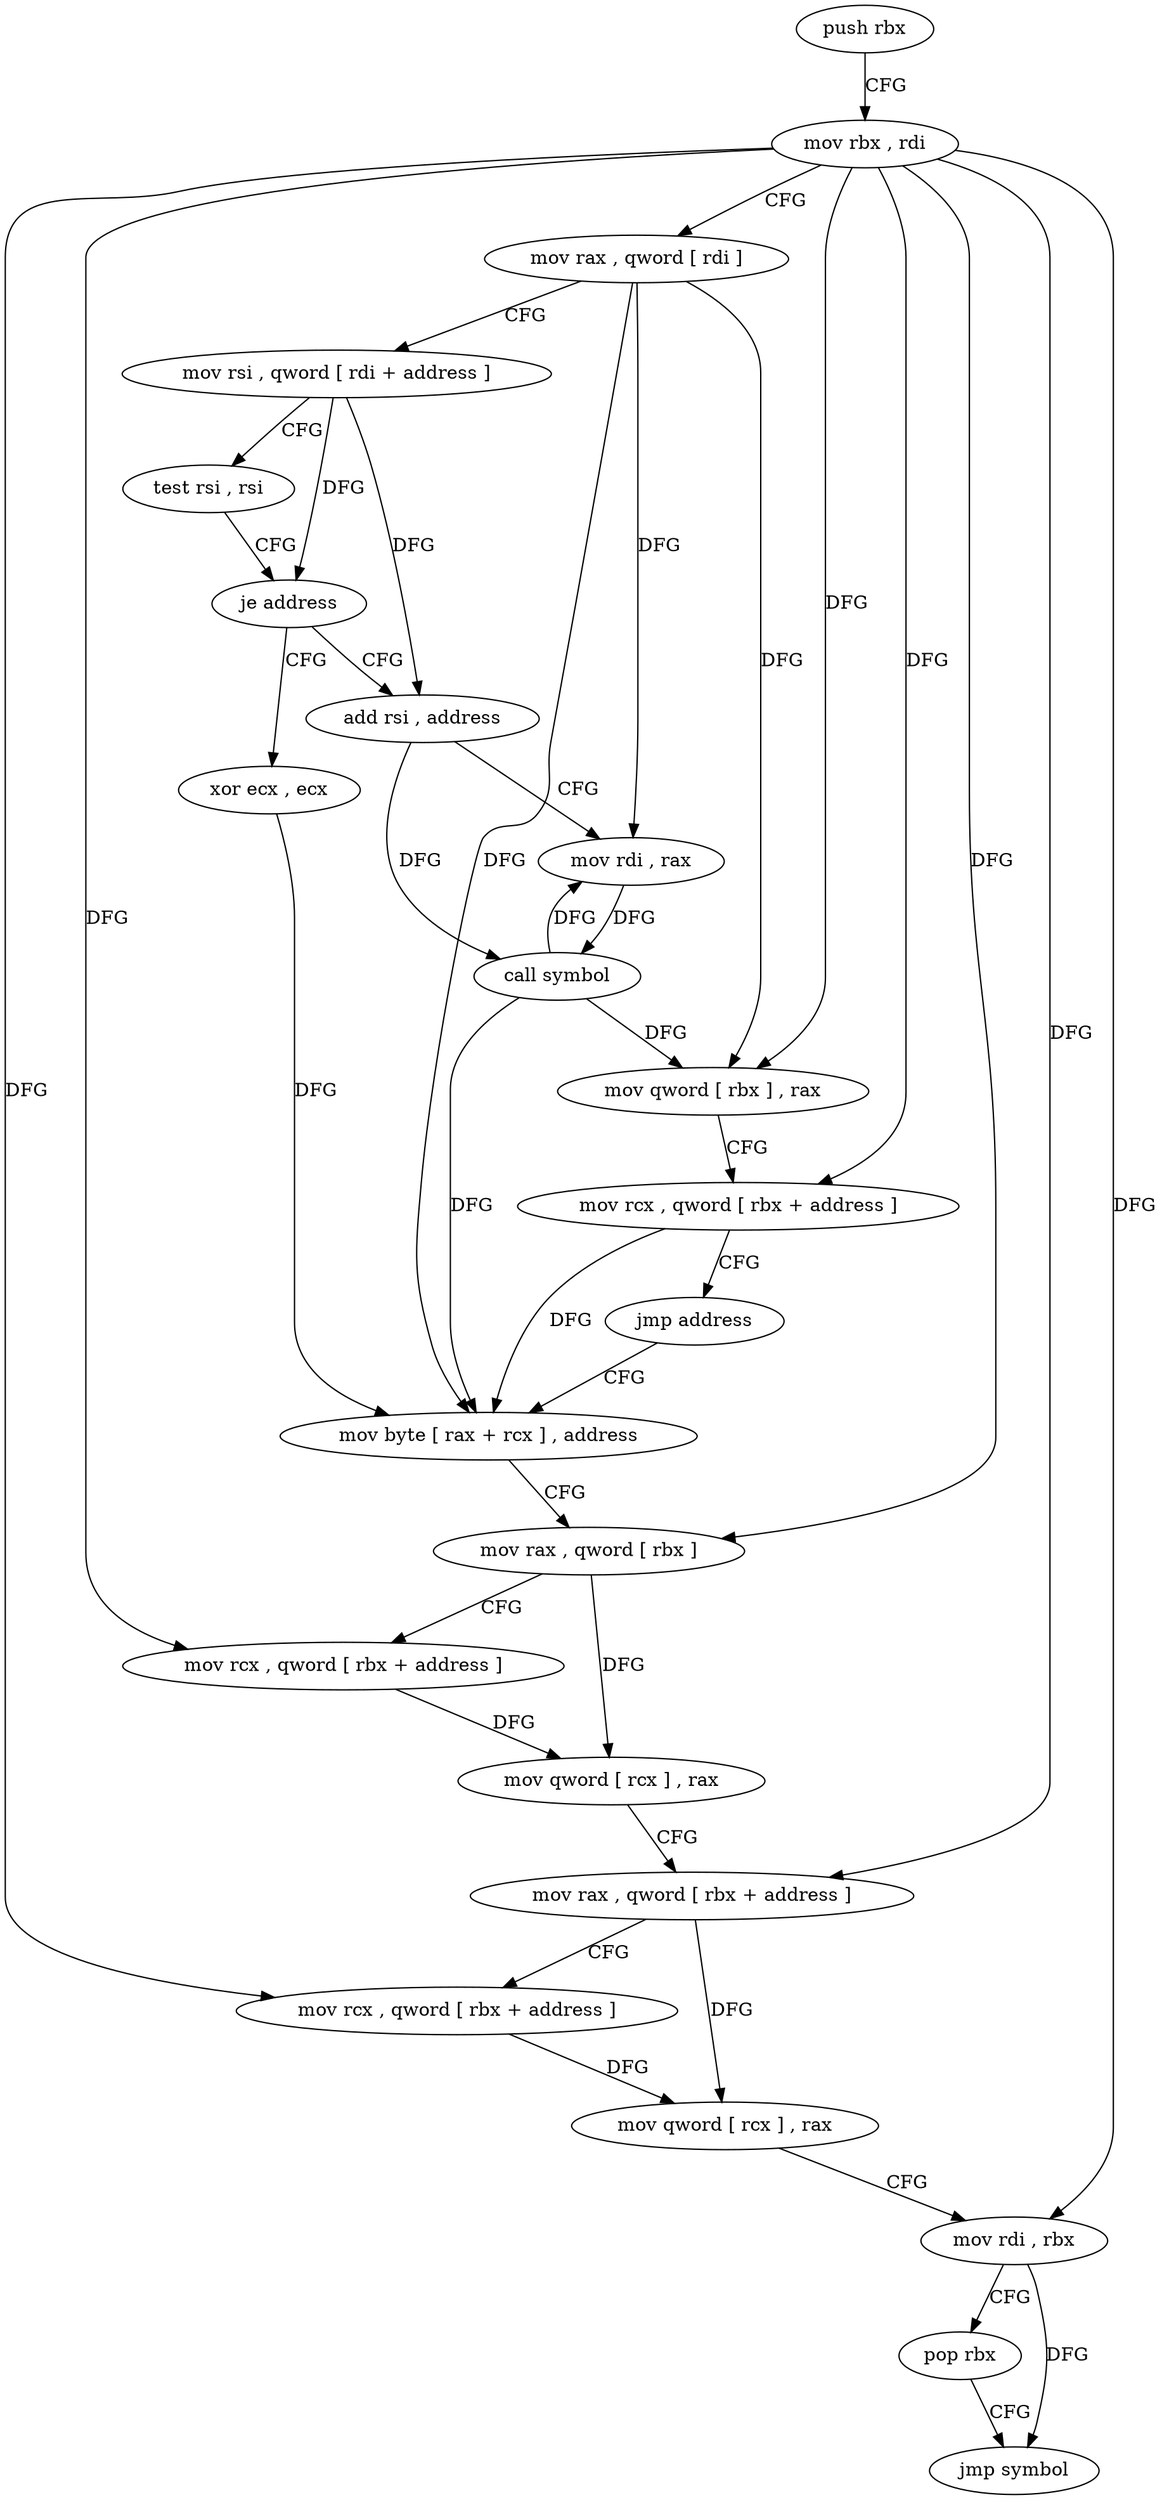 digraph "func" {
"149408" [label = "push rbx" ]
"149409" [label = "mov rbx , rdi" ]
"149412" [label = "mov rax , qword [ rdi ]" ]
"149415" [label = "mov rsi , qword [ rdi + address ]" ]
"149419" [label = "test rsi , rsi" ]
"149422" [label = "je address" ]
"149445" [label = "xor ecx , ecx" ]
"149424" [label = "add rsi , address" ]
"149447" [label = "mov byte [ rax + rcx ] , address" ]
"149428" [label = "mov rdi , rax" ]
"149431" [label = "call symbol" ]
"149436" [label = "mov qword [ rbx ] , rax" ]
"149439" [label = "mov rcx , qword [ rbx + address ]" ]
"149443" [label = "jmp address" ]
"149451" [label = "mov rax , qword [ rbx ]" ]
"149454" [label = "mov rcx , qword [ rbx + address ]" ]
"149458" [label = "mov qword [ rcx ] , rax" ]
"149461" [label = "mov rax , qword [ rbx + address ]" ]
"149465" [label = "mov rcx , qword [ rbx + address ]" ]
"149469" [label = "mov qword [ rcx ] , rax" ]
"149472" [label = "mov rdi , rbx" ]
"149475" [label = "pop rbx" ]
"149476" [label = "jmp symbol" ]
"149408" -> "149409" [ label = "CFG" ]
"149409" -> "149412" [ label = "CFG" ]
"149409" -> "149436" [ label = "DFG" ]
"149409" -> "149439" [ label = "DFG" ]
"149409" -> "149451" [ label = "DFG" ]
"149409" -> "149454" [ label = "DFG" ]
"149409" -> "149461" [ label = "DFG" ]
"149409" -> "149465" [ label = "DFG" ]
"149409" -> "149472" [ label = "DFG" ]
"149412" -> "149415" [ label = "CFG" ]
"149412" -> "149428" [ label = "DFG" ]
"149412" -> "149436" [ label = "DFG" ]
"149412" -> "149447" [ label = "DFG" ]
"149415" -> "149419" [ label = "CFG" ]
"149415" -> "149422" [ label = "DFG" ]
"149415" -> "149424" [ label = "DFG" ]
"149419" -> "149422" [ label = "CFG" ]
"149422" -> "149445" [ label = "CFG" ]
"149422" -> "149424" [ label = "CFG" ]
"149445" -> "149447" [ label = "DFG" ]
"149424" -> "149428" [ label = "CFG" ]
"149424" -> "149431" [ label = "DFG" ]
"149447" -> "149451" [ label = "CFG" ]
"149428" -> "149431" [ label = "DFG" ]
"149431" -> "149436" [ label = "DFG" ]
"149431" -> "149428" [ label = "DFG" ]
"149431" -> "149447" [ label = "DFG" ]
"149436" -> "149439" [ label = "CFG" ]
"149439" -> "149443" [ label = "CFG" ]
"149439" -> "149447" [ label = "DFG" ]
"149443" -> "149447" [ label = "CFG" ]
"149451" -> "149454" [ label = "CFG" ]
"149451" -> "149458" [ label = "DFG" ]
"149454" -> "149458" [ label = "DFG" ]
"149458" -> "149461" [ label = "CFG" ]
"149461" -> "149465" [ label = "CFG" ]
"149461" -> "149469" [ label = "DFG" ]
"149465" -> "149469" [ label = "DFG" ]
"149469" -> "149472" [ label = "CFG" ]
"149472" -> "149475" [ label = "CFG" ]
"149472" -> "149476" [ label = "DFG" ]
"149475" -> "149476" [ label = "CFG" ]
}
